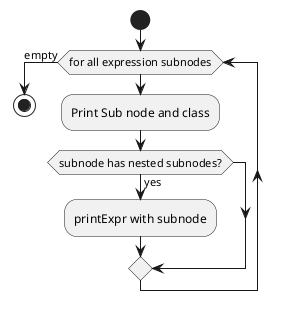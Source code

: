 @startuml
start
while(for all expression subnodes)
:Print Sub node and class;
if(subnode has nested subnodes?) then (yes)
:printExpr with subnode;
endif
endwhile (empty)
stop
@enduml